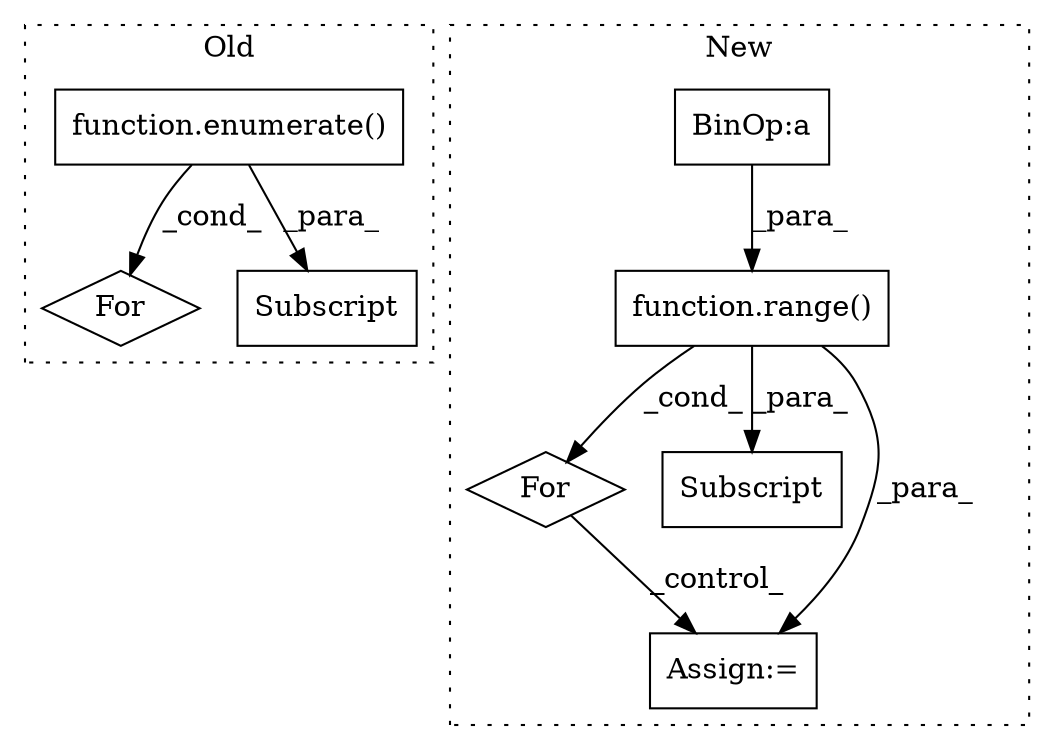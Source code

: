digraph G {
subgraph cluster0 {
1 [label="function.enumerate()" a="75" s="2005,2033" l="10,1" shape="box"];
3 [label="For" a="107" s="2140,2185" l="4,14" shape="diamond"];
6 [label="Subscript" a="63" s="1971,0" l="9,0" shape="box"];
label = "Old";
style="dotted";
}
subgraph cluster1 {
2 [label="function.range()" a="75" s="1438,1459" l="6,1" shape="box"];
4 [label="For" a="107" s="1420,1461" l="4,14" shape="diamond"];
5 [label="Subscript" a="63" s="1500,0" l="11,0" shape="box"];
7 [label="Assign:=" a="68" s="1526" l="3" shape="box"];
8 [label="BinOp:a" a="82" s="1457" l="1" shape="box"];
label = "New";
style="dotted";
}
1 -> 3 [label="_cond_"];
1 -> 6 [label="_para_"];
2 -> 5 [label="_para_"];
2 -> 7 [label="_para_"];
2 -> 4 [label="_cond_"];
4 -> 7 [label="_control_"];
8 -> 2 [label="_para_"];
}